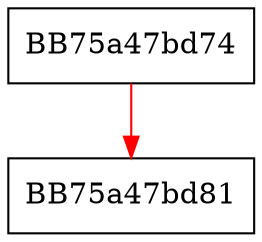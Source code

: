 digraph sqlite3VdbeCursorRestore {
  node [shape="box"];
  graph [splines=ortho];
  BB75a47bd74 -> BB75a47bd81 [color="red"];
}
